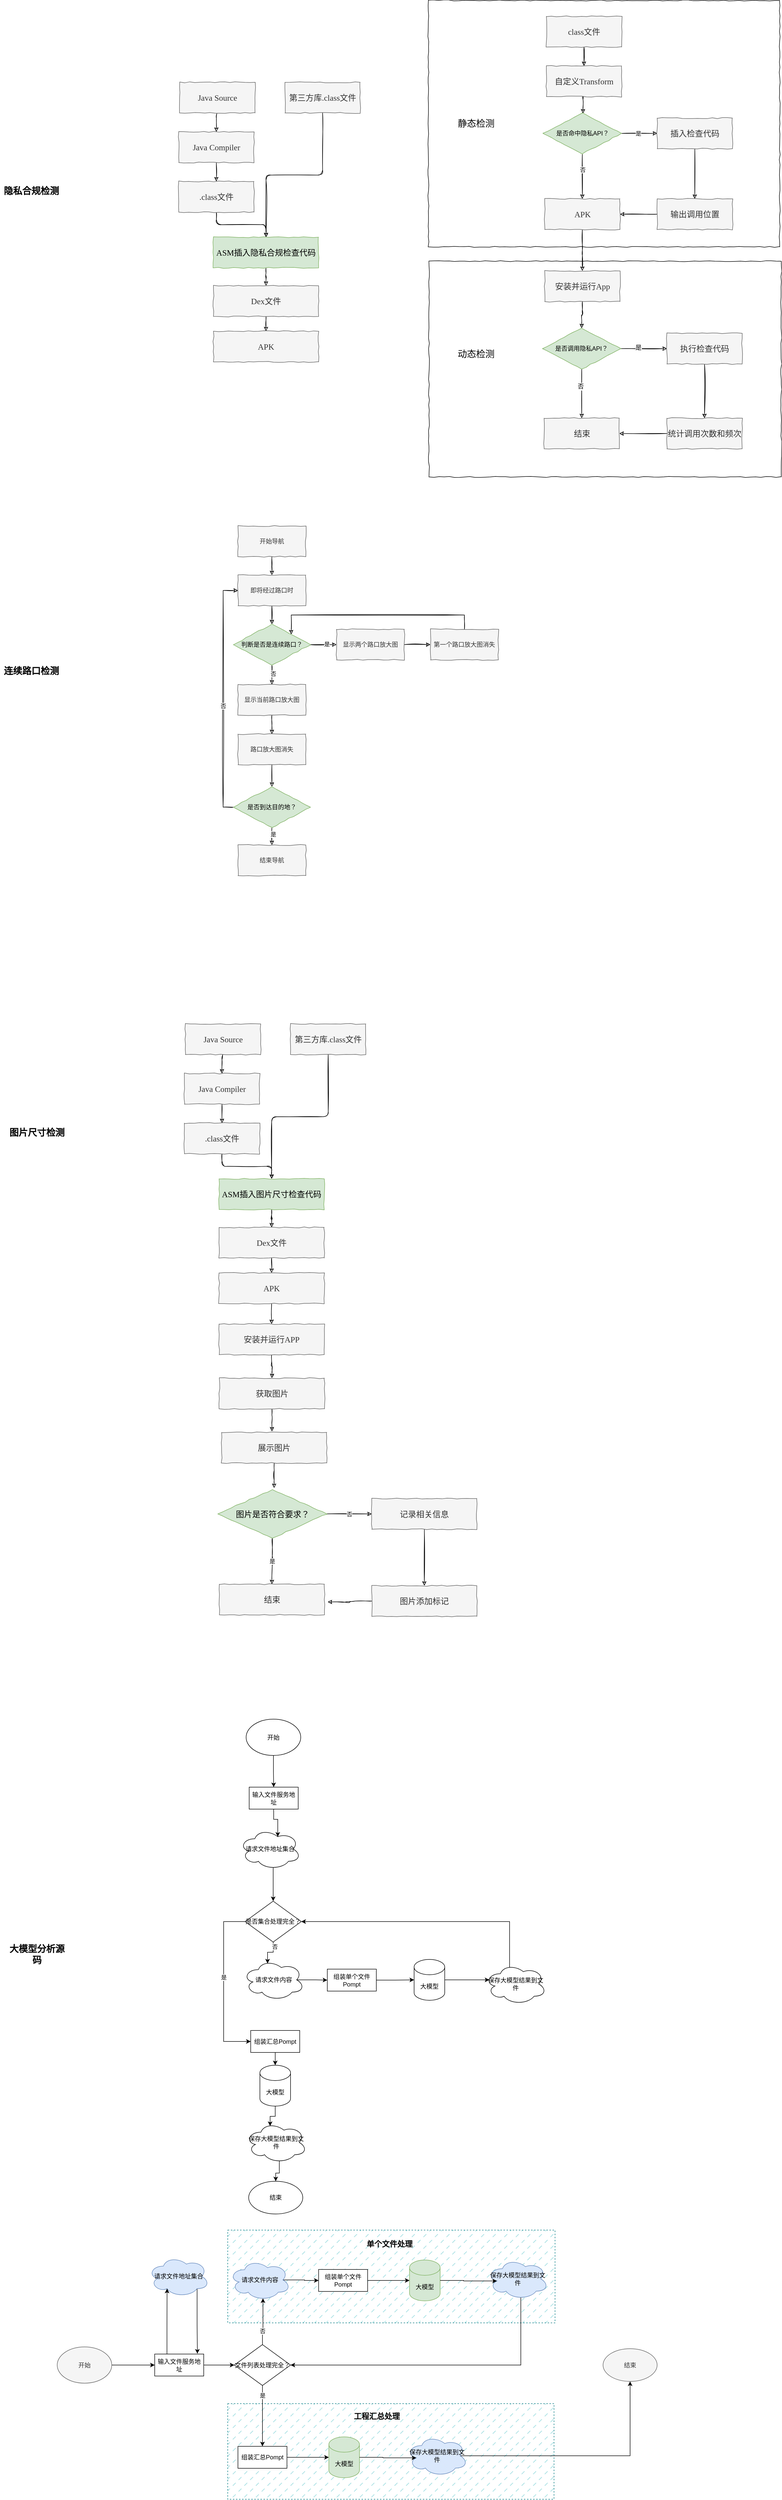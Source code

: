 <mxfile version="24.8.3">
  <diagram name="第 1 页" id="IoGiurvMWcIkmov-1H_H">
    <mxGraphModel dx="1635" dy="1536" grid="0" gridSize="10" guides="1" tooltips="1" connect="1" arrows="1" fold="1" page="0" pageScale="1" pageWidth="827" pageHeight="1169" math="0" shadow="0">
      <root>
        <mxCell id="0" />
        <mxCell id="1" parent="0" />
        <mxCell id="Dv4H5l0o-GmDzY6lEwkn-51" value="" style="rounded=0;whiteSpace=wrap;html=1;fillColor=#b0e3e6;strokeColor=#0e8088;fillStyle=dashed;dashed=1;" vertex="1" parent="1">
          <mxGeometry x="162" y="4170" width="639" height="187" as="geometry" />
        </mxCell>
        <mxCell id="Dv4H5l0o-GmDzY6lEwkn-49" value="" style="rounded=0;whiteSpace=wrap;html=1;fillColor=#b0e3e6;strokeColor=#0e8088;fillStyle=dashed;dashed=1;" vertex="1" parent="1">
          <mxGeometry x="162" y="3830.5" width="641" height="181.5" as="geometry" />
        </mxCell>
        <mxCell id="LkXOXqRkBJe0Y0HoXaXn-1" value="" style="rounded=0;whiteSpace=wrap;html=1;shadow=0;glass=0;comic=1;sketch=0;" parent="1" vertex="1">
          <mxGeometry x="556" y="-21" width="690" height="422" as="geometry" />
        </mxCell>
        <mxCell id="LkXOXqRkBJe0Y0HoXaXn-2" value="" style="rounded=0;whiteSpace=wrap;html=1;shadow=0;glass=0;comic=1;sketch=0;" parent="1" vertex="1">
          <mxGeometry x="555" y="-531" width="688" height="482" as="geometry" />
        </mxCell>
        <mxCell id="LkXOXqRkBJe0Y0HoXaXn-3" style="edgeStyle=orthogonalEdgeStyle;orthogonalLoop=1;jettySize=auto;html=1;exitX=0.5;exitY=1;exitDx=0;exitDy=0;entryX=0.5;entryY=0;entryDx=0;entryDy=0;sketch=1;rounded=1;" parent="1" source="LkXOXqRkBJe0Y0HoXaXn-4" target="LkXOXqRkBJe0Y0HoXaXn-8" edge="1">
          <mxGeometry relative="1" as="geometry" />
        </mxCell>
        <mxCell id="LkXOXqRkBJe0Y0HoXaXn-4" value="Java Source" style="rounded=0;whiteSpace=wrap;html=1;comic=1;fontSize=16;fontFamily=Comic Sans MS;fillColor=#f5f5f5;strokeColor=#666666;glass=0;sketch=0;shadow=0;fontColor=#333333;" parent="1" vertex="1">
          <mxGeometry x="68" y="-371" width="147.5" height="60" as="geometry" />
        </mxCell>
        <mxCell id="LkXOXqRkBJe0Y0HoXaXn-5" style="edgeStyle=orthogonalEdgeStyle;rounded=1;sketch=1;orthogonalLoop=1;jettySize=auto;html=1;exitX=0.5;exitY=1;exitDx=0;exitDy=0;" parent="1" source="LkXOXqRkBJe0Y0HoXaXn-6" target="LkXOXqRkBJe0Y0HoXaXn-12" edge="1">
          <mxGeometry relative="1" as="geometry" />
        </mxCell>
        <mxCell id="LkXOXqRkBJe0Y0HoXaXn-6" value="第三方库.class文件" style="rounded=0;whiteSpace=wrap;html=1;comic=1;fontSize=16;fontFamily=Comic Sans MS;fillColor=#f5f5f5;strokeColor=#666666;glass=0;sketch=0;shadow=0;fontColor=#333333;" parent="1" vertex="1">
          <mxGeometry x="274" y="-371" width="147.5" height="60" as="geometry" />
        </mxCell>
        <mxCell id="LkXOXqRkBJe0Y0HoXaXn-7" style="edgeStyle=orthogonalEdgeStyle;rounded=1;sketch=1;orthogonalLoop=1;jettySize=auto;html=1;exitX=0.5;exitY=1;exitDx=0;exitDy=0;entryX=0.5;entryY=0;entryDx=0;entryDy=0;" parent="1" source="LkXOXqRkBJe0Y0HoXaXn-8" target="LkXOXqRkBJe0Y0HoXaXn-10" edge="1">
          <mxGeometry relative="1" as="geometry" />
        </mxCell>
        <mxCell id="LkXOXqRkBJe0Y0HoXaXn-8" value="Java Compiler" style="rounded=0;whiteSpace=wrap;html=1;comic=1;fontSize=16;fontFamily=Comic Sans MS;fillColor=#f5f5f5;strokeColor=#666666;glass=0;sketch=0;shadow=0;fontColor=#333333;" parent="1" vertex="1">
          <mxGeometry x="66" y="-274" width="147.5" height="60" as="geometry" />
        </mxCell>
        <mxCell id="LkXOXqRkBJe0Y0HoXaXn-9" style="edgeStyle=orthogonalEdgeStyle;rounded=1;sketch=1;orthogonalLoop=1;jettySize=auto;html=1;exitX=0.5;exitY=1;exitDx=0;exitDy=0;entryX=0.5;entryY=0;entryDx=0;entryDy=0;" parent="1" source="LkXOXqRkBJe0Y0HoXaXn-10" target="LkXOXqRkBJe0Y0HoXaXn-12" edge="1">
          <mxGeometry relative="1" as="geometry" />
        </mxCell>
        <mxCell id="LkXOXqRkBJe0Y0HoXaXn-10" value=".class文件" style="rounded=0;whiteSpace=wrap;html=1;comic=1;fontSize=16;fontFamily=Comic Sans MS;fillColor=#f5f5f5;strokeColor=#666666;glass=0;sketch=0;shadow=0;fontColor=#333333;" parent="1" vertex="1">
          <mxGeometry x="66" y="-177" width="147.5" height="60" as="geometry" />
        </mxCell>
        <mxCell id="LkXOXqRkBJe0Y0HoXaXn-11" style="edgeStyle=orthogonalEdgeStyle;rounded=1;sketch=1;orthogonalLoop=1;jettySize=auto;html=1;exitX=0.5;exitY=1;exitDx=0;exitDy=0;" parent="1" source="LkXOXqRkBJe0Y0HoXaXn-12" target="LkXOXqRkBJe0Y0HoXaXn-14" edge="1">
          <mxGeometry relative="1" as="geometry" />
        </mxCell>
        <mxCell id="LkXOXqRkBJe0Y0HoXaXn-12" value="ASM插入隐私合规检查代码" style="rounded=0;whiteSpace=wrap;html=1;comic=1;fontSize=16;fontFamily=Comic Sans MS;fillColor=#d5e8d4;strokeColor=#82b366;glass=0;sketch=0;shadow=0;" parent="1" vertex="1">
          <mxGeometry x="134" y="-68" width="206" height="60" as="geometry" />
        </mxCell>
        <mxCell id="LkXOXqRkBJe0Y0HoXaXn-13" style="edgeStyle=orthogonalEdgeStyle;rounded=1;sketch=1;orthogonalLoop=1;jettySize=auto;html=1;exitX=0.5;exitY=1;exitDx=0;exitDy=0;entryX=0.5;entryY=0;entryDx=0;entryDy=0;" parent="1" source="LkXOXqRkBJe0Y0HoXaXn-14" target="LkXOXqRkBJe0Y0HoXaXn-15" edge="1">
          <mxGeometry relative="1" as="geometry" />
        </mxCell>
        <mxCell id="LkXOXqRkBJe0Y0HoXaXn-14" value="Dex文件" style="rounded=0;whiteSpace=wrap;html=1;comic=1;fontSize=16;fontFamily=Comic Sans MS;fillColor=#f5f5f5;strokeColor=#666666;glass=0;sketch=0;shadow=0;fontColor=#333333;" parent="1" vertex="1">
          <mxGeometry x="134" y="27" width="206" height="60" as="geometry" />
        </mxCell>
        <mxCell id="LkXOXqRkBJe0Y0HoXaXn-15" value="APK" style="rounded=0;whiteSpace=wrap;html=1;comic=1;fontSize=16;fontFamily=Comic Sans MS;fillColor=#f5f5f5;strokeColor=#666666;glass=0;sketch=0;shadow=0;fontColor=#333333;" parent="1" vertex="1">
          <mxGeometry x="134" y="116" width="206" height="60" as="geometry" />
        </mxCell>
        <mxCell id="LkXOXqRkBJe0Y0HoXaXn-16" style="edgeStyle=orthogonalEdgeStyle;orthogonalLoop=1;jettySize=auto;html=1;exitX=0.5;exitY=1;exitDx=0;exitDy=0;entryX=0.5;entryY=0;entryDx=0;entryDy=0;sketch=1;rounded=1;" parent="1" edge="1">
          <mxGeometry relative="1" as="geometry">
            <mxPoint x="859.75" y="-347" as="sourcePoint" />
            <mxPoint x="857.75" y="-310" as="targetPoint" />
          </mxGeometry>
        </mxCell>
        <mxCell id="LkXOXqRkBJe0Y0HoXaXn-17" value="自定义Transform" style="rounded=0;whiteSpace=wrap;html=1;comic=1;fontSize=16;fontFamily=Comic Sans MS;fillColor=#f5f5f5;strokeColor=#666666;glass=0;sketch=0;shadow=0;fontColor=#333333;" parent="1" vertex="1">
          <mxGeometry x="786" y="-403" width="147.5" height="60" as="geometry" />
        </mxCell>
        <mxCell id="LkXOXqRkBJe0Y0HoXaXn-18" style="edgeStyle=orthogonalEdgeStyle;rounded=1;sketch=1;orthogonalLoop=1;jettySize=auto;html=1;exitX=0.5;exitY=1;exitDx=0;exitDy=0;fontSize=18;" parent="1" source="LkXOXqRkBJe0Y0HoXaXn-19" target="LkXOXqRkBJe0Y0HoXaXn-30" edge="1">
          <mxGeometry relative="1" as="geometry" />
        </mxCell>
        <mxCell id="LkXOXqRkBJe0Y0HoXaXn-19" value="APK" style="rounded=0;whiteSpace=wrap;html=1;comic=1;fontSize=16;fontFamily=Comic Sans MS;fillColor=#f5f5f5;strokeColor=#666666;glass=0;sketch=0;shadow=0;fontColor=#333333;" parent="1" vertex="1">
          <mxGeometry x="782.75" y="-143" width="147.5" height="60" as="geometry" />
        </mxCell>
        <mxCell id="LkXOXqRkBJe0Y0HoXaXn-20" style="edgeStyle=orthogonalEdgeStyle;rounded=1;sketch=1;orthogonalLoop=1;jettySize=auto;html=1;exitX=0.5;exitY=1;exitDx=0;exitDy=0;entryX=0.5;entryY=0;entryDx=0;entryDy=0;" parent="1" source="LkXOXqRkBJe0Y0HoXaXn-21" target="LkXOXqRkBJe0Y0HoXaXn-17" edge="1">
          <mxGeometry relative="1" as="geometry" />
        </mxCell>
        <mxCell id="LkXOXqRkBJe0Y0HoXaXn-21" value="class文件" style="rounded=0;whiteSpace=wrap;html=1;comic=1;fontSize=16;fontFamily=Comic Sans MS;fillColor=#f5f5f5;strokeColor=#666666;glass=0;sketch=0;shadow=0;fontColor=#333333;" parent="1" vertex="1">
          <mxGeometry x="786" y="-500" width="147.5" height="60" as="geometry" />
        </mxCell>
        <mxCell id="LkXOXqRkBJe0Y0HoXaXn-22" style="edgeStyle=orthogonalEdgeStyle;rounded=1;sketch=1;orthogonalLoop=1;jettySize=auto;html=1;exitX=0.5;exitY=1;exitDx=0;exitDy=0;entryX=0.5;entryY=0;entryDx=0;entryDy=0;" parent="1" source="LkXOXqRkBJe0Y0HoXaXn-26" target="LkXOXqRkBJe0Y0HoXaXn-19" edge="1">
          <mxGeometry relative="1" as="geometry" />
        </mxCell>
        <mxCell id="LkXOXqRkBJe0Y0HoXaXn-23" value="否" style="edgeLabel;html=1;align=center;verticalAlign=middle;resizable=0;points=[];" parent="LkXOXqRkBJe0Y0HoXaXn-22" vertex="1" connectable="0">
          <mxGeometry x="-0.307" relative="1" as="geometry">
            <mxPoint as="offset" />
          </mxGeometry>
        </mxCell>
        <mxCell id="LkXOXqRkBJe0Y0HoXaXn-24" style="edgeStyle=orthogonalEdgeStyle;rounded=1;sketch=1;orthogonalLoop=1;jettySize=auto;html=1;exitX=1;exitY=0.5;exitDx=0;exitDy=0;entryX=0;entryY=0.5;entryDx=0;entryDy=0;" parent="1" source="LkXOXqRkBJe0Y0HoXaXn-26" target="LkXOXqRkBJe0Y0HoXaXn-28" edge="1">
          <mxGeometry relative="1" as="geometry" />
        </mxCell>
        <mxCell id="LkXOXqRkBJe0Y0HoXaXn-25" value="是" style="edgeLabel;html=1;align=center;verticalAlign=middle;resizable=0;points=[];" parent="LkXOXqRkBJe0Y0HoXaXn-24" vertex="1" connectable="0">
          <mxGeometry x="-0.079" y="1" relative="1" as="geometry">
            <mxPoint y="1" as="offset" />
          </mxGeometry>
        </mxCell>
        <mxCell id="LkXOXqRkBJe0Y0HoXaXn-26" value="是否命中隐私API？" style="rhombus;whiteSpace=wrap;html=1;rounded=0;shadow=0;glass=0;sketch=0;treeMoving=0;comic=1;fillColor=#d5e8d4;strokeColor=#82b366;" parent="1" vertex="1">
          <mxGeometry x="779.5" y="-311" width="154" height="80" as="geometry" />
        </mxCell>
        <mxCell id="LkXOXqRkBJe0Y0HoXaXn-27" style="edgeStyle=orthogonalEdgeStyle;rounded=1;sketch=1;orthogonalLoop=1;jettySize=auto;html=1;exitX=0.5;exitY=1;exitDx=0;exitDy=0;entryX=0.5;entryY=0;entryDx=0;entryDy=0;fontSize=18;" parent="1" source="LkXOXqRkBJe0Y0HoXaXn-28" target="LkXOXqRkBJe0Y0HoXaXn-42" edge="1">
          <mxGeometry relative="1" as="geometry" />
        </mxCell>
        <mxCell id="LkXOXqRkBJe0Y0HoXaXn-28" value="插入检查代码" style="rounded=0;whiteSpace=wrap;html=1;comic=1;fontSize=16;fontFamily=Comic Sans MS;fillColor=#f5f5f5;strokeColor=#666666;glass=0;sketch=0;shadow=0;fontColor=#333333;" parent="1" vertex="1">
          <mxGeometry x="1003" y="-301" width="147.5" height="60" as="geometry" />
        </mxCell>
        <mxCell id="LkXOXqRkBJe0Y0HoXaXn-29" style="edgeStyle=orthogonalEdgeStyle;rounded=1;sketch=1;orthogonalLoop=1;jettySize=auto;html=1;exitX=0.5;exitY=1;exitDx=0;exitDy=0;entryX=0.5;entryY=0;entryDx=0;entryDy=0;fontSize=18;" parent="1" source="LkXOXqRkBJe0Y0HoXaXn-30" target="LkXOXqRkBJe0Y0HoXaXn-36" edge="1">
          <mxGeometry relative="1" as="geometry" />
        </mxCell>
        <mxCell id="LkXOXqRkBJe0Y0HoXaXn-30" value="安装并运行App" style="rounded=0;whiteSpace=wrap;html=1;comic=1;fontSize=16;fontFamily=Comic Sans MS;fillColor=#f5f5f5;strokeColor=#666666;glass=0;sketch=0;shadow=0;fontColor=#333333;" parent="1" vertex="1">
          <mxGeometry x="782.75" y="-2" width="147.5" height="60" as="geometry" />
        </mxCell>
        <mxCell id="LkXOXqRkBJe0Y0HoXaXn-31" value="结束" style="rounded=0;whiteSpace=wrap;html=1;comic=1;fontSize=16;fontFamily=Comic Sans MS;fillColor=#f5f5f5;strokeColor=#666666;glass=0;sketch=0;shadow=0;fontColor=#333333;" parent="1" vertex="1">
          <mxGeometry x="781.5" y="286" width="147.5" height="60" as="geometry" />
        </mxCell>
        <mxCell id="LkXOXqRkBJe0Y0HoXaXn-32" style="edgeStyle=orthogonalEdgeStyle;rounded=1;sketch=1;orthogonalLoop=1;jettySize=auto;html=1;exitX=0.5;exitY=1;exitDx=0;exitDy=0;entryX=0.5;entryY=0;entryDx=0;entryDy=0;fontSize=18;" parent="1" source="LkXOXqRkBJe0Y0HoXaXn-36" target="LkXOXqRkBJe0Y0HoXaXn-31" edge="1">
          <mxGeometry relative="1" as="geometry" />
        </mxCell>
        <mxCell id="LkXOXqRkBJe0Y0HoXaXn-33" value="否" style="edgeLabel;html=1;align=center;verticalAlign=middle;resizable=0;points=[];fontSize=12;" parent="LkXOXqRkBJe0Y0HoXaXn-32" vertex="1" connectable="0">
          <mxGeometry x="-0.29" y="-3" relative="1" as="geometry">
            <mxPoint as="offset" />
          </mxGeometry>
        </mxCell>
        <mxCell id="LkXOXqRkBJe0Y0HoXaXn-34" style="edgeStyle=orthogonalEdgeStyle;rounded=1;sketch=1;orthogonalLoop=1;jettySize=auto;html=1;exitX=1;exitY=0.5;exitDx=0;exitDy=0;entryX=0;entryY=0.5;entryDx=0;entryDy=0;fontSize=18;" parent="1" source="LkXOXqRkBJe0Y0HoXaXn-36" target="LkXOXqRkBJe0Y0HoXaXn-38" edge="1">
          <mxGeometry relative="1" as="geometry" />
        </mxCell>
        <mxCell id="LkXOXqRkBJe0Y0HoXaXn-35" value="是" style="edgeLabel;html=1;align=center;verticalAlign=middle;resizable=0;points=[];fontSize=12;" parent="LkXOXqRkBJe0Y0HoXaXn-34" vertex="1" connectable="0">
          <mxGeometry x="-0.258" y="2" relative="1" as="geometry">
            <mxPoint as="offset" />
          </mxGeometry>
        </mxCell>
        <mxCell id="LkXOXqRkBJe0Y0HoXaXn-36" value="是否调用隐私API？" style="rhombus;whiteSpace=wrap;html=1;rounded=0;shadow=0;glass=0;sketch=0;treeMoving=0;comic=1;fillColor=#d5e8d4;strokeColor=#82b366;" parent="1" vertex="1">
          <mxGeometry x="778.25" y="110" width="154" height="80" as="geometry" />
        </mxCell>
        <mxCell id="LkXOXqRkBJe0Y0HoXaXn-37" style="edgeStyle=orthogonalEdgeStyle;rounded=1;sketch=1;orthogonalLoop=1;jettySize=auto;html=1;exitX=0.5;exitY=1;exitDx=0;exitDy=0;entryX=0.5;entryY=0;entryDx=0;entryDy=0;fontSize=12;" parent="1" source="LkXOXqRkBJe0Y0HoXaXn-38" target="LkXOXqRkBJe0Y0HoXaXn-44" edge="1">
          <mxGeometry relative="1" as="geometry" />
        </mxCell>
        <mxCell id="LkXOXqRkBJe0Y0HoXaXn-38" value="执行检查代码" style="rounded=0;whiteSpace=wrap;html=1;comic=1;fontSize=16;fontFamily=Comic Sans MS;fillColor=#f5f5f5;strokeColor=#666666;glass=0;sketch=0;shadow=0;fontColor=#333333;" parent="1" vertex="1">
          <mxGeometry x="1022" y="120" width="147.5" height="60" as="geometry" />
        </mxCell>
        <mxCell id="LkXOXqRkBJe0Y0HoXaXn-39" value="&lt;font style=&quot;font-size: 18px;&quot;&gt;静态检测&lt;/font&gt;" style="text;html=1;strokeColor=none;fillColor=none;align=center;verticalAlign=middle;whiteSpace=wrap;rounded=0;shadow=0;glass=0;comic=1;sketch=0;" parent="1" vertex="1">
          <mxGeometry x="578" y="-305" width="141" height="30" as="geometry" />
        </mxCell>
        <mxCell id="LkXOXqRkBJe0Y0HoXaXn-40" value="&lt;font style=&quot;font-size: 18px;&quot;&gt;动态检测&lt;/font&gt;" style="text;html=1;strokeColor=none;fillColor=none;align=center;verticalAlign=middle;whiteSpace=wrap;rounded=0;shadow=0;glass=0;comic=1;sketch=0;" parent="1" vertex="1">
          <mxGeometry x="578" y="146" width="141" height="30" as="geometry" />
        </mxCell>
        <mxCell id="LkXOXqRkBJe0Y0HoXaXn-41" style="edgeStyle=orthogonalEdgeStyle;rounded=1;sketch=1;orthogonalLoop=1;jettySize=auto;html=1;exitX=0;exitY=0.5;exitDx=0;exitDy=0;entryX=1;entryY=0.5;entryDx=0;entryDy=0;fontSize=18;" parent="1" source="LkXOXqRkBJe0Y0HoXaXn-42" target="LkXOXqRkBJe0Y0HoXaXn-19" edge="1">
          <mxGeometry relative="1" as="geometry" />
        </mxCell>
        <mxCell id="LkXOXqRkBJe0Y0HoXaXn-42" value="输出调用位置" style="rounded=0;whiteSpace=wrap;html=1;comic=1;fontSize=16;fontFamily=Comic Sans MS;fillColor=#f5f5f5;strokeColor=#666666;glass=0;sketch=0;shadow=0;fontColor=#333333;" parent="1" vertex="1">
          <mxGeometry x="1003" y="-143" width="147.5" height="60" as="geometry" />
        </mxCell>
        <mxCell id="LkXOXqRkBJe0Y0HoXaXn-43" style="edgeStyle=orthogonalEdgeStyle;rounded=1;sketch=1;orthogonalLoop=1;jettySize=auto;html=1;exitX=0;exitY=0.5;exitDx=0;exitDy=0;entryX=1;entryY=0.5;entryDx=0;entryDy=0;fontSize=12;" parent="1" source="LkXOXqRkBJe0Y0HoXaXn-44" target="LkXOXqRkBJe0Y0HoXaXn-31" edge="1">
          <mxGeometry relative="1" as="geometry" />
        </mxCell>
        <mxCell id="LkXOXqRkBJe0Y0HoXaXn-44" value="统计调用次数和频次" style="rounded=0;whiteSpace=wrap;html=1;comic=1;fontSize=16;fontFamily=Comic Sans MS;fillColor=#f5f5f5;strokeColor=#666666;glass=0;sketch=0;shadow=0;fontColor=#333333;" parent="1" vertex="1">
          <mxGeometry x="1022" y="286" width="147.5" height="60" as="geometry" />
        </mxCell>
        <mxCell id="LkXOXqRkBJe0Y0HoXaXn-45" style="edgeStyle=orthogonalEdgeStyle;rounded=0;orthogonalLoop=1;jettySize=auto;html=1;exitX=0.5;exitY=1;exitDx=0;exitDy=0;entryX=0.5;entryY=0;entryDx=0;entryDy=0;comic=1;sketch=1;" parent="1" source="LkXOXqRkBJe0Y0HoXaXn-46" target="LkXOXqRkBJe0Y0HoXaXn-53" edge="1">
          <mxGeometry relative="1" as="geometry" />
        </mxCell>
        <mxCell id="LkXOXqRkBJe0Y0HoXaXn-46" value="即将经过路口时" style="rounded=0;whiteSpace=wrap;html=1;sketch=0;comic=1;fillColor=#f5f5f5;fontColor=#333333;strokeColor=#666666;" parent="1" vertex="1">
          <mxGeometry x="182" y="593" width="133" height="60" as="geometry" />
        </mxCell>
        <mxCell id="LkXOXqRkBJe0Y0HoXaXn-47" style="edgeStyle=orthogonalEdgeStyle;rounded=0;comic=1;sketch=1;orthogonalLoop=1;jettySize=auto;html=1;exitX=0.5;exitY=1;exitDx=0;exitDy=0;" parent="1" source="LkXOXqRkBJe0Y0HoXaXn-48" target="LkXOXqRkBJe0Y0HoXaXn-57" edge="1">
          <mxGeometry relative="1" as="geometry" />
        </mxCell>
        <mxCell id="LkXOXqRkBJe0Y0HoXaXn-48" value="显示当前路口放大图" style="rounded=0;whiteSpace=wrap;html=1;sketch=0;comic=1;fillColor=#f5f5f5;fontColor=#333333;strokeColor=#666666;" parent="1" vertex="1">
          <mxGeometry x="182" y="807" width="133" height="60" as="geometry" />
        </mxCell>
        <mxCell id="LkXOXqRkBJe0Y0HoXaXn-49" style="edgeStyle=orthogonalEdgeStyle;rounded=0;comic=1;sketch=1;orthogonalLoop=1;jettySize=auto;html=1;exitX=1;exitY=0.5;exitDx=0;exitDy=0;" parent="1" source="LkXOXqRkBJe0Y0HoXaXn-53" target="LkXOXqRkBJe0Y0HoXaXn-55" edge="1">
          <mxGeometry relative="1" as="geometry" />
        </mxCell>
        <mxCell id="LkXOXqRkBJe0Y0HoXaXn-50" value="是" style="edgeLabel;html=1;align=center;verticalAlign=middle;resizable=0;points=[];" parent="LkXOXqRkBJe0Y0HoXaXn-49" vertex="1" connectable="0">
          <mxGeometry x="0.263" y="2" relative="1" as="geometry">
            <mxPoint y="1" as="offset" />
          </mxGeometry>
        </mxCell>
        <mxCell id="LkXOXqRkBJe0Y0HoXaXn-51" style="edgeStyle=orthogonalEdgeStyle;rounded=0;comic=1;sketch=1;orthogonalLoop=1;jettySize=auto;html=1;exitX=0.5;exitY=1;exitDx=0;exitDy=0;" parent="1" source="LkXOXqRkBJe0Y0HoXaXn-53" target="LkXOXqRkBJe0Y0HoXaXn-48" edge="1">
          <mxGeometry relative="1" as="geometry" />
        </mxCell>
        <mxCell id="LkXOXqRkBJe0Y0HoXaXn-52" value="否" style="edgeLabel;html=1;align=center;verticalAlign=middle;resizable=0;points=[];" parent="LkXOXqRkBJe0Y0HoXaXn-51" vertex="1" connectable="0">
          <mxGeometry x="-0.191" y="2" relative="1" as="geometry">
            <mxPoint as="offset" />
          </mxGeometry>
        </mxCell>
        <mxCell id="LkXOXqRkBJe0Y0HoXaXn-53" value="判断是否是连续路口？" style="rhombus;whiteSpace=wrap;html=1;comic=1;sketch=0;fillColor=#d5e8d4;strokeColor=#82b366;" parent="1" vertex="1">
          <mxGeometry x="173" y="689" width="151" height="80" as="geometry" />
        </mxCell>
        <mxCell id="LkXOXqRkBJe0Y0HoXaXn-54" style="edgeStyle=orthogonalEdgeStyle;rounded=0;comic=1;sketch=1;orthogonalLoop=1;jettySize=auto;html=1;exitX=1;exitY=0.5;exitDx=0;exitDy=0;entryX=0;entryY=0.5;entryDx=0;entryDy=0;" parent="1" source="LkXOXqRkBJe0Y0HoXaXn-55" target="LkXOXqRkBJe0Y0HoXaXn-59" edge="1">
          <mxGeometry relative="1" as="geometry" />
        </mxCell>
        <mxCell id="LkXOXqRkBJe0Y0HoXaXn-55" value="显示两个路口放大图" style="rounded=0;whiteSpace=wrap;html=1;sketch=0;comic=1;fillColor=#f5f5f5;fontColor=#333333;strokeColor=#666666;" parent="1" vertex="1">
          <mxGeometry x="375" y="699" width="133" height="60" as="geometry" />
        </mxCell>
        <mxCell id="LkXOXqRkBJe0Y0HoXaXn-56" style="edgeStyle=orthogonalEdgeStyle;rounded=0;comic=1;sketch=1;orthogonalLoop=1;jettySize=auto;html=1;exitX=0.5;exitY=1;exitDx=0;exitDy=0;entryX=0.5;entryY=0;entryDx=0;entryDy=0;" parent="1" source="LkXOXqRkBJe0Y0HoXaXn-57" target="LkXOXqRkBJe0Y0HoXaXn-67" edge="1">
          <mxGeometry relative="1" as="geometry" />
        </mxCell>
        <mxCell id="LkXOXqRkBJe0Y0HoXaXn-57" value="路口放大图消失" style="rounded=0;whiteSpace=wrap;html=1;sketch=0;comic=1;fillColor=#f5f5f5;fontColor=#333333;strokeColor=#666666;" parent="1" vertex="1">
          <mxGeometry x="182" y="904" width="133" height="60" as="geometry" />
        </mxCell>
        <mxCell id="LkXOXqRkBJe0Y0HoXaXn-58" style="edgeStyle=orthogonalEdgeStyle;rounded=0;comic=1;sketch=1;orthogonalLoop=1;jettySize=auto;html=1;exitX=0.5;exitY=0;exitDx=0;exitDy=0;entryX=1;entryY=0;entryDx=0;entryDy=0;" parent="1" source="LkXOXqRkBJe0Y0HoXaXn-59" target="LkXOXqRkBJe0Y0HoXaXn-53" edge="1">
          <mxGeometry relative="1" as="geometry">
            <Array as="points">
              <mxPoint x="626" y="671" />
              <mxPoint x="286" y="671" />
            </Array>
          </mxGeometry>
        </mxCell>
        <mxCell id="LkXOXqRkBJe0Y0HoXaXn-59" value="第一个路口放大图消失" style="rounded=0;whiteSpace=wrap;html=1;sketch=0;comic=1;fillColor=#f5f5f5;fontColor=#333333;strokeColor=#666666;" parent="1" vertex="1">
          <mxGeometry x="559" y="699" width="133" height="60" as="geometry" />
        </mxCell>
        <mxCell id="LkXOXqRkBJe0Y0HoXaXn-60" style="edgeStyle=orthogonalEdgeStyle;rounded=0;comic=1;sketch=1;orthogonalLoop=1;jettySize=auto;html=1;exitX=0.5;exitY=1;exitDx=0;exitDy=0;" parent="1" source="LkXOXqRkBJe0Y0HoXaXn-61" target="LkXOXqRkBJe0Y0HoXaXn-46" edge="1">
          <mxGeometry relative="1" as="geometry" />
        </mxCell>
        <mxCell id="LkXOXqRkBJe0Y0HoXaXn-61" value="开始导航" style="rounded=0;whiteSpace=wrap;html=1;sketch=0;comic=1;fillColor=#f5f5f5;fontColor=#333333;strokeColor=#666666;" parent="1" vertex="1">
          <mxGeometry x="182" y="497" width="133" height="60" as="geometry" />
        </mxCell>
        <mxCell id="LkXOXqRkBJe0Y0HoXaXn-62" value="结束导航" style="rounded=0;whiteSpace=wrap;html=1;sketch=0;comic=1;fillColor=#f5f5f5;fontColor=#333333;strokeColor=#666666;" parent="1" vertex="1">
          <mxGeometry x="182" y="1121" width="133" height="60" as="geometry" />
        </mxCell>
        <mxCell id="LkXOXqRkBJe0Y0HoXaXn-63" style="edgeStyle=orthogonalEdgeStyle;rounded=0;comic=1;sketch=1;orthogonalLoop=1;jettySize=auto;html=1;exitX=0.5;exitY=1;exitDx=0;exitDy=0;entryX=0.5;entryY=0;entryDx=0;entryDy=0;" parent="1" source="LkXOXqRkBJe0Y0HoXaXn-67" target="LkXOXqRkBJe0Y0HoXaXn-62" edge="1">
          <mxGeometry relative="1" as="geometry" />
        </mxCell>
        <mxCell id="LkXOXqRkBJe0Y0HoXaXn-64" value="是" style="edgeLabel;html=1;align=center;verticalAlign=middle;resizable=0;points=[];" parent="LkXOXqRkBJe0Y0HoXaXn-63" vertex="1" connectable="0">
          <mxGeometry x="-0.235" y="2" relative="1" as="geometry">
            <mxPoint as="offset" />
          </mxGeometry>
        </mxCell>
        <mxCell id="LkXOXqRkBJe0Y0HoXaXn-65" style="edgeStyle=orthogonalEdgeStyle;rounded=0;comic=1;sketch=1;orthogonalLoop=1;jettySize=auto;html=1;exitX=0;exitY=0.5;exitDx=0;exitDy=0;entryX=0;entryY=0.5;entryDx=0;entryDy=0;" parent="1" source="LkXOXqRkBJe0Y0HoXaXn-67" target="LkXOXqRkBJe0Y0HoXaXn-46" edge="1">
          <mxGeometry relative="1" as="geometry" />
        </mxCell>
        <mxCell id="LkXOXqRkBJe0Y0HoXaXn-66" value="否" style="edgeLabel;html=1;align=center;verticalAlign=middle;resizable=0;points=[];" parent="LkXOXqRkBJe0Y0HoXaXn-65" vertex="1" connectable="0">
          <mxGeometry x="-0.078" relative="1" as="geometry">
            <mxPoint as="offset" />
          </mxGeometry>
        </mxCell>
        <mxCell id="LkXOXqRkBJe0Y0HoXaXn-67" value="是否到达目的地？" style="rhombus;whiteSpace=wrap;html=1;comic=1;sketch=0;fillColor=#d5e8d4;strokeColor=#82b366;" parent="1" vertex="1">
          <mxGeometry x="173" y="1007" width="151" height="80" as="geometry" />
        </mxCell>
        <mxCell id="LkXOXqRkBJe0Y0HoXaXn-68" value="&lt;font face=&quot;Comic Sans MS&quot; style=&quot;font-size: 18px;&quot;&gt;隐私合规检测&lt;/font&gt;" style="text;html=1;align=center;verticalAlign=middle;whiteSpace=wrap;rounded=0;fontSize=18;fontStyle=1" parent="1" vertex="1">
          <mxGeometry x="-284" y="-173" width="123" height="30" as="geometry" />
        </mxCell>
        <mxCell id="LkXOXqRkBJe0Y0HoXaXn-69" value="&lt;font face=&quot;Comic Sans MS&quot; style=&quot;font-size: 18px;&quot;&gt;连续路口检测&lt;/font&gt;" style="text;html=1;align=center;verticalAlign=middle;whiteSpace=wrap;rounded=0;fontSize=18;fontStyle=1" parent="1" vertex="1">
          <mxGeometry x="-284" y="766" width="123" height="30" as="geometry" />
        </mxCell>
        <mxCell id="LkXOXqRkBJe0Y0HoXaXn-72" style="edgeStyle=orthogonalEdgeStyle;orthogonalLoop=1;jettySize=auto;html=1;exitX=0.5;exitY=1;exitDx=0;exitDy=0;entryX=0.5;entryY=0;entryDx=0;entryDy=0;sketch=1;rounded=1;" parent="1" source="LkXOXqRkBJe0Y0HoXaXn-73" target="LkXOXqRkBJe0Y0HoXaXn-77" edge="1">
          <mxGeometry relative="1" as="geometry" />
        </mxCell>
        <mxCell id="LkXOXqRkBJe0Y0HoXaXn-73" value="Java Source" style="rounded=0;whiteSpace=wrap;html=1;comic=1;fontSize=16;fontFamily=Comic Sans MS;fillColor=#f5f5f5;strokeColor=#666666;glass=0;sketch=0;shadow=0;fontColor=#333333;" parent="1" vertex="1">
          <mxGeometry x="79" y="1471" width="147.5" height="60" as="geometry" />
        </mxCell>
        <mxCell id="LkXOXqRkBJe0Y0HoXaXn-74" style="edgeStyle=orthogonalEdgeStyle;rounded=1;sketch=1;orthogonalLoop=1;jettySize=auto;html=1;exitX=0.5;exitY=1;exitDx=0;exitDy=0;" parent="1" source="LkXOXqRkBJe0Y0HoXaXn-75" target="LkXOXqRkBJe0Y0HoXaXn-81" edge="1">
          <mxGeometry relative="1" as="geometry" />
        </mxCell>
        <mxCell id="LkXOXqRkBJe0Y0HoXaXn-75" value="第三方库.class文件" style="rounded=0;whiteSpace=wrap;html=1;comic=1;fontSize=16;fontFamily=Comic Sans MS;fillColor=#f5f5f5;strokeColor=#666666;glass=0;sketch=0;shadow=0;fontColor=#333333;" parent="1" vertex="1">
          <mxGeometry x="285" y="1471" width="147.5" height="60" as="geometry" />
        </mxCell>
        <mxCell id="LkXOXqRkBJe0Y0HoXaXn-76" style="edgeStyle=orthogonalEdgeStyle;rounded=1;sketch=1;orthogonalLoop=1;jettySize=auto;html=1;exitX=0.5;exitY=1;exitDx=0;exitDy=0;entryX=0.5;entryY=0;entryDx=0;entryDy=0;" parent="1" source="LkXOXqRkBJe0Y0HoXaXn-77" target="LkXOXqRkBJe0Y0HoXaXn-79" edge="1">
          <mxGeometry relative="1" as="geometry" />
        </mxCell>
        <mxCell id="LkXOXqRkBJe0Y0HoXaXn-77" value="Java Compiler" style="rounded=0;whiteSpace=wrap;html=1;comic=1;fontSize=16;fontFamily=Comic Sans MS;fillColor=#f5f5f5;strokeColor=#666666;glass=0;sketch=0;shadow=0;fontColor=#333333;" parent="1" vertex="1">
          <mxGeometry x="77" y="1568" width="147.5" height="60" as="geometry" />
        </mxCell>
        <mxCell id="LkXOXqRkBJe0Y0HoXaXn-78" style="edgeStyle=orthogonalEdgeStyle;rounded=1;sketch=1;orthogonalLoop=1;jettySize=auto;html=1;exitX=0.5;exitY=1;exitDx=0;exitDy=0;entryX=0.5;entryY=0;entryDx=0;entryDy=0;" parent="1" source="LkXOXqRkBJe0Y0HoXaXn-79" target="LkXOXqRkBJe0Y0HoXaXn-81" edge="1">
          <mxGeometry relative="1" as="geometry" />
        </mxCell>
        <mxCell id="LkXOXqRkBJe0Y0HoXaXn-79" value=".class文件" style="rounded=0;whiteSpace=wrap;html=1;comic=1;fontSize=16;fontFamily=Comic Sans MS;fillColor=#f5f5f5;strokeColor=#666666;glass=0;sketch=0;shadow=0;fontColor=#333333;" parent="1" vertex="1">
          <mxGeometry x="77" y="1665" width="147.5" height="60" as="geometry" />
        </mxCell>
        <mxCell id="LkXOXqRkBJe0Y0HoXaXn-80" style="edgeStyle=orthogonalEdgeStyle;rounded=1;sketch=1;orthogonalLoop=1;jettySize=auto;html=1;exitX=0.5;exitY=1;exitDx=0;exitDy=0;" parent="1" source="LkXOXqRkBJe0Y0HoXaXn-81" target="LkXOXqRkBJe0Y0HoXaXn-83" edge="1">
          <mxGeometry relative="1" as="geometry" />
        </mxCell>
        <mxCell id="LkXOXqRkBJe0Y0HoXaXn-81" value="ASM插入图片尺寸检查代码" style="rounded=0;whiteSpace=wrap;html=1;comic=1;fontSize=16;fontFamily=Comic Sans MS;fillColor=#d5e8d4;strokeColor=#82b366;glass=0;sketch=0;shadow=0;" parent="1" vertex="1">
          <mxGeometry x="145" y="1774" width="206" height="60" as="geometry" />
        </mxCell>
        <mxCell id="LkXOXqRkBJe0Y0HoXaXn-82" style="edgeStyle=orthogonalEdgeStyle;rounded=1;sketch=1;orthogonalLoop=1;jettySize=auto;html=1;exitX=0.5;exitY=1;exitDx=0;exitDy=0;entryX=0.5;entryY=0;entryDx=0;entryDy=0;" parent="1" source="LkXOXqRkBJe0Y0HoXaXn-83" target="LkXOXqRkBJe0Y0HoXaXn-84" edge="1">
          <mxGeometry relative="1" as="geometry" />
        </mxCell>
        <mxCell id="LkXOXqRkBJe0Y0HoXaXn-83" value="Dex文件" style="rounded=0;whiteSpace=wrap;html=1;comic=1;fontSize=16;fontFamily=Comic Sans MS;fillColor=#f5f5f5;strokeColor=#666666;glass=0;sketch=0;shadow=0;fontColor=#333333;" parent="1" vertex="1">
          <mxGeometry x="145" y="1869" width="206" height="60" as="geometry" />
        </mxCell>
        <mxCell id="LkXOXqRkBJe0Y0HoXaXn-126" style="edgeStyle=orthogonalEdgeStyle;shape=connector;rounded=1;sketch=1;orthogonalLoop=1;jettySize=auto;html=1;exitX=0.5;exitY=1;exitDx=0;exitDy=0;entryX=0.5;entryY=0;entryDx=0;entryDy=0;strokeColor=default;align=center;verticalAlign=middle;fontFamily=Helvetica;fontSize=11;fontColor=default;labelBackgroundColor=default;endArrow=classic;" parent="1" source="LkXOXqRkBJe0Y0HoXaXn-84" target="LkXOXqRkBJe0Y0HoXaXn-116" edge="1">
          <mxGeometry relative="1" as="geometry" />
        </mxCell>
        <mxCell id="LkXOXqRkBJe0Y0HoXaXn-84" value="APK" style="rounded=0;whiteSpace=wrap;html=1;comic=1;fontSize=16;fontFamily=Comic Sans MS;fillColor=#f5f5f5;strokeColor=#666666;glass=0;sketch=0;shadow=0;fontColor=#333333;" parent="1" vertex="1">
          <mxGeometry x="145" y="1958" width="206" height="60" as="geometry" />
        </mxCell>
        <mxCell id="LkXOXqRkBJe0Y0HoXaXn-114" value="&lt;font face=&quot;Comic Sans MS&quot; style=&quot;font-size: 18px;&quot;&gt;图片尺寸检测&lt;/font&gt;" style="text;html=1;align=center;verticalAlign=middle;whiteSpace=wrap;rounded=0;fontSize=18;fontStyle=1" parent="1" vertex="1">
          <mxGeometry x="-273" y="1669" width="123" height="30" as="geometry" />
        </mxCell>
        <mxCell id="LkXOXqRkBJe0Y0HoXaXn-127" style="edgeStyle=orthogonalEdgeStyle;shape=connector;rounded=1;sketch=1;orthogonalLoop=1;jettySize=auto;html=1;exitX=0.5;exitY=1;exitDx=0;exitDy=0;strokeColor=default;align=center;verticalAlign=middle;fontFamily=Helvetica;fontSize=11;fontColor=default;labelBackgroundColor=default;endArrow=classic;" parent="1" source="LkXOXqRkBJe0Y0HoXaXn-116" edge="1">
          <mxGeometry relative="1" as="geometry">
            <mxPoint x="248.571" y="2163.857" as="targetPoint" />
          </mxGeometry>
        </mxCell>
        <mxCell id="LkXOXqRkBJe0Y0HoXaXn-116" value="安装并运行APP" style="rounded=0;whiteSpace=wrap;html=1;comic=1;fontSize=16;fontFamily=Comic Sans MS;fillColor=#f5f5f5;strokeColor=#666666;glass=0;sketch=0;shadow=0;fontColor=#333333;" parent="1" vertex="1">
          <mxGeometry x="145" y="2058" width="206" height="60" as="geometry" />
        </mxCell>
        <mxCell id="LkXOXqRkBJe0Y0HoXaXn-128" style="edgeStyle=orthogonalEdgeStyle;shape=connector;rounded=1;sketch=1;orthogonalLoop=1;jettySize=auto;html=1;exitX=0.5;exitY=1;exitDx=0;exitDy=0;strokeColor=default;align=center;verticalAlign=middle;fontFamily=Helvetica;fontSize=11;fontColor=default;labelBackgroundColor=default;endArrow=classic;" parent="1" source="LkXOXqRkBJe0Y0HoXaXn-117" edge="1">
          <mxGeometry relative="1" as="geometry">
            <mxPoint x="248.571" y="2268.143" as="targetPoint" />
          </mxGeometry>
        </mxCell>
        <mxCell id="LkXOXqRkBJe0Y0HoXaXn-117" value="获取图片" style="rounded=0;whiteSpace=wrap;html=1;comic=1;fontSize=16;fontFamily=Comic Sans MS;fillColor=#f5f5f5;strokeColor=#666666;glass=0;sketch=0;shadow=0;fontColor=#333333;" parent="1" vertex="1">
          <mxGeometry x="145.5" y="2164" width="206" height="60" as="geometry" />
        </mxCell>
        <mxCell id="LkXOXqRkBJe0Y0HoXaXn-129" style="edgeStyle=orthogonalEdgeStyle;shape=connector;rounded=1;sketch=1;orthogonalLoop=1;jettySize=auto;html=1;exitX=0.5;exitY=1;exitDx=0;exitDy=0;strokeColor=default;align=center;verticalAlign=middle;fontFamily=Helvetica;fontSize=11;fontColor=default;labelBackgroundColor=default;endArrow=classic;" parent="1" source="LkXOXqRkBJe0Y0HoXaXn-118" edge="1">
          <mxGeometry relative="1" as="geometry">
            <mxPoint x="252.857" y="2378.857" as="targetPoint" />
          </mxGeometry>
        </mxCell>
        <mxCell id="LkXOXqRkBJe0Y0HoXaXn-118" value="展示图片" style="rounded=0;whiteSpace=wrap;html=1;comic=1;fontSize=16;fontFamily=Comic Sans MS;fillColor=#f5f5f5;strokeColor=#666666;glass=0;sketch=0;shadow=0;fontColor=#333333;" parent="1" vertex="1">
          <mxGeometry x="150" y="2270" width="206" height="60" as="geometry" />
        </mxCell>
        <mxCell id="LkXOXqRkBJe0Y0HoXaXn-130" value="否" style="edgeStyle=orthogonalEdgeStyle;shape=connector;rounded=1;sketch=1;orthogonalLoop=1;jettySize=auto;html=1;exitX=1;exitY=0.5;exitDx=0;exitDy=0;entryX=0;entryY=0.5;entryDx=0;entryDy=0;strokeColor=default;align=center;verticalAlign=middle;fontFamily=Helvetica;fontSize=11;fontColor=default;labelBackgroundColor=default;endArrow=classic;" parent="1" source="LkXOXqRkBJe0Y0HoXaXn-121" target="LkXOXqRkBJe0Y0HoXaXn-124" edge="1">
          <mxGeometry relative="1" as="geometry" />
        </mxCell>
        <mxCell id="LkXOXqRkBJe0Y0HoXaXn-131" value="是" style="edgeStyle=orthogonalEdgeStyle;shape=connector;rounded=1;sketch=1;orthogonalLoop=1;jettySize=auto;html=1;exitX=0.5;exitY=1;exitDx=0;exitDy=0;strokeColor=default;align=center;verticalAlign=middle;fontFamily=Helvetica;fontSize=11;fontColor=default;labelBackgroundColor=default;endArrow=classic;" parent="1" source="LkXOXqRkBJe0Y0HoXaXn-121" target="LkXOXqRkBJe0Y0HoXaXn-123" edge="1">
          <mxGeometry relative="1" as="geometry" />
        </mxCell>
        <mxCell id="LkXOXqRkBJe0Y0HoXaXn-121" value="图片是否符合要求？" style="rhombus;whiteSpace=wrap;html=1;rounded=0;shadow=0;glass=0;comic=1;sketch=0;strokeColor=#82b366;align=center;verticalAlign=middle;fontFamily=Comic Sans MS;fontSize=16;fontColor=default;fillColor=#d5e8d4;" parent="1" vertex="1">
          <mxGeometry x="142.5" y="2382" width="213.5" height="95" as="geometry" />
        </mxCell>
        <mxCell id="LkXOXqRkBJe0Y0HoXaXn-123" value="结束" style="rounded=0;whiteSpace=wrap;html=1;comic=1;fontSize=16;fontFamily=Comic Sans MS;fillColor=#f5f5f5;strokeColor=#666666;glass=0;sketch=0;shadow=0;fontColor=#333333;" parent="1" vertex="1">
          <mxGeometry x="145.5" y="2567" width="206" height="60" as="geometry" />
        </mxCell>
        <mxCell id="LkXOXqRkBJe0Y0HoXaXn-132" style="edgeStyle=orthogonalEdgeStyle;shape=connector;rounded=1;sketch=1;orthogonalLoop=1;jettySize=auto;html=1;exitX=0.5;exitY=1;exitDx=0;exitDy=0;strokeColor=default;align=center;verticalAlign=middle;fontFamily=Helvetica;fontSize=11;fontColor=default;labelBackgroundColor=default;endArrow=classic;" parent="1" source="LkXOXqRkBJe0Y0HoXaXn-124" target="LkXOXqRkBJe0Y0HoXaXn-125" edge="1">
          <mxGeometry relative="1" as="geometry" />
        </mxCell>
        <mxCell id="LkXOXqRkBJe0Y0HoXaXn-124" value="记录相关信息" style="rounded=0;whiteSpace=wrap;html=1;comic=1;fontSize=16;fontFamily=Comic Sans MS;fillColor=#f5f5f5;strokeColor=#666666;glass=0;sketch=0;shadow=0;fontColor=#333333;" parent="1" vertex="1">
          <mxGeometry x="444" y="2399.5" width="206" height="60" as="geometry" />
        </mxCell>
        <mxCell id="LkXOXqRkBJe0Y0HoXaXn-133" style="edgeStyle=orthogonalEdgeStyle;shape=connector;rounded=1;sketch=1;orthogonalLoop=1;jettySize=auto;html=1;exitX=0;exitY=0.5;exitDx=0;exitDy=0;strokeColor=default;align=center;verticalAlign=middle;fontFamily=Helvetica;fontSize=11;fontColor=default;labelBackgroundColor=default;endArrow=classic;" parent="1" source="LkXOXqRkBJe0Y0HoXaXn-125" edge="1">
          <mxGeometry relative="1" as="geometry">
            <mxPoint x="357.857" y="2601.714" as="targetPoint" />
          </mxGeometry>
        </mxCell>
        <mxCell id="LkXOXqRkBJe0Y0HoXaXn-125" value="图片添加标记" style="rounded=0;whiteSpace=wrap;html=1;comic=1;fontSize=16;fontFamily=Comic Sans MS;fillColor=#f5f5f5;strokeColor=#666666;glass=0;sketch=0;shadow=0;fontColor=#333333;" parent="1" vertex="1">
          <mxGeometry x="444" y="2570" width="206" height="60" as="geometry" />
        </mxCell>
        <mxCell id="LkXOXqRkBJe0Y0HoXaXn-134" value="输入文件服务地址" style="rounded=0;whiteSpace=wrap;html=1;" parent="1" vertex="1">
          <mxGeometry x="204" y="2964" width="96" height="43" as="geometry" />
        </mxCell>
        <mxCell id="LkXOXqRkBJe0Y0HoXaXn-135" style="edgeStyle=orthogonalEdgeStyle;rounded=0;orthogonalLoop=1;jettySize=auto;html=1;exitX=0;exitY=0.5;exitDx=0;exitDy=0;entryX=0;entryY=0.5;entryDx=0;entryDy=0;" parent="1" source="LkXOXqRkBJe0Y0HoXaXn-137" target="LkXOXqRkBJe0Y0HoXaXn-149" edge="1">
          <mxGeometry relative="1" as="geometry">
            <Array as="points">
              <mxPoint x="154" y="3227" />
              <mxPoint x="154" y="3462" />
            </Array>
          </mxGeometry>
        </mxCell>
        <mxCell id="LkXOXqRkBJe0Y0HoXaXn-136" value="是" style="edgeLabel;html=1;align=center;verticalAlign=middle;resizable=0;points=[];" parent="LkXOXqRkBJe0Y0HoXaXn-135" vertex="1" connectable="0">
          <mxGeometry x="-0.086" relative="1" as="geometry">
            <mxPoint as="offset" />
          </mxGeometry>
        </mxCell>
        <mxCell id="LkXOXqRkBJe0Y0HoXaXn-137" value="是否集合处理完全？" style="rhombus;whiteSpace=wrap;html=1;" parent="1" vertex="1">
          <mxGeometry x="196" y="3187" width="110" height="80" as="geometry" />
        </mxCell>
        <mxCell id="LkXOXqRkBJe0Y0HoXaXn-138" value="组装单个文件Pompt" style="rounded=0;whiteSpace=wrap;html=1;" parent="1" vertex="1">
          <mxGeometry x="357" y="3320" width="96" height="43" as="geometry" />
        </mxCell>
        <mxCell id="LkXOXqRkBJe0Y0HoXaXn-139" style="edgeStyle=orthogonalEdgeStyle;rounded=0;orthogonalLoop=1;jettySize=auto;html=1;exitX=0.55;exitY=0.95;exitDx=0;exitDy=0;exitPerimeter=0;" parent="1" source="LkXOXqRkBJe0Y0HoXaXn-140" target="LkXOXqRkBJe0Y0HoXaXn-137" edge="1">
          <mxGeometry relative="1" as="geometry" />
        </mxCell>
        <mxCell id="LkXOXqRkBJe0Y0HoXaXn-140" value="请求文件地址集合" style="ellipse;shape=cloud;whiteSpace=wrap;html=1;" parent="1" vertex="1">
          <mxGeometry x="185" y="3045" width="120" height="80" as="geometry" />
        </mxCell>
        <mxCell id="LkXOXqRkBJe0Y0HoXaXn-141" style="edgeStyle=orthogonalEdgeStyle;rounded=0;orthogonalLoop=1;jettySize=auto;html=1;exitX=0.875;exitY=0.5;exitDx=0;exitDy=0;exitPerimeter=0;entryX=0;entryY=0.5;entryDx=0;entryDy=0;" parent="1" source="LkXOXqRkBJe0Y0HoXaXn-142" target="LkXOXqRkBJe0Y0HoXaXn-138" edge="1">
          <mxGeometry relative="1" as="geometry" />
        </mxCell>
        <mxCell id="LkXOXqRkBJe0Y0HoXaXn-142" value="请求文件内容" style="ellipse;shape=cloud;whiteSpace=wrap;html=1;" parent="1" vertex="1">
          <mxGeometry x="192" y="3301" width="120" height="80" as="geometry" />
        </mxCell>
        <mxCell id="LkXOXqRkBJe0Y0HoXaXn-143" value="大模型" style="shape=cylinder3;whiteSpace=wrap;html=1;boundedLbl=1;backgroundOutline=1;size=15;" parent="1" vertex="1">
          <mxGeometry x="527" y="3301" width="60" height="80" as="geometry" />
        </mxCell>
        <mxCell id="LkXOXqRkBJe0Y0HoXaXn-144" style="edgeStyle=orthogonalEdgeStyle;rounded=0;orthogonalLoop=1;jettySize=auto;html=1;exitX=0.4;exitY=0.1;exitDx=0;exitDy=0;exitPerimeter=0;entryX=1;entryY=0.5;entryDx=0;entryDy=0;" parent="1" source="LkXOXqRkBJe0Y0HoXaXn-145" target="LkXOXqRkBJe0Y0HoXaXn-137" edge="1">
          <mxGeometry relative="1" as="geometry">
            <Array as="points">
              <mxPoint x="714" y="3227" />
            </Array>
          </mxGeometry>
        </mxCell>
        <mxCell id="LkXOXqRkBJe0Y0HoXaXn-145" value="保存大模型结果到文件" style="ellipse;shape=cloud;whiteSpace=wrap;html=1;" parent="1" vertex="1">
          <mxGeometry x="666" y="3309" width="120" height="80" as="geometry" />
        </mxCell>
        <mxCell id="LkXOXqRkBJe0Y0HoXaXn-146" style="edgeStyle=orthogonalEdgeStyle;rounded=0;orthogonalLoop=1;jettySize=auto;html=1;exitX=1;exitY=0.5;exitDx=0;exitDy=0;entryX=0;entryY=0.5;entryDx=0;entryDy=0;entryPerimeter=0;" parent="1" source="LkXOXqRkBJe0Y0HoXaXn-138" target="LkXOXqRkBJe0Y0HoXaXn-143" edge="1">
          <mxGeometry relative="1" as="geometry" />
        </mxCell>
        <mxCell id="LkXOXqRkBJe0Y0HoXaXn-147" style="edgeStyle=orthogonalEdgeStyle;rounded=0;orthogonalLoop=1;jettySize=auto;html=1;exitX=1;exitY=0.5;exitDx=0;exitDy=0;exitPerimeter=0;entryX=0.07;entryY=0.4;entryDx=0;entryDy=0;entryPerimeter=0;" parent="1" source="LkXOXqRkBJe0Y0HoXaXn-143" target="LkXOXqRkBJe0Y0HoXaXn-145" edge="1">
          <mxGeometry relative="1" as="geometry" />
        </mxCell>
        <mxCell id="LkXOXqRkBJe0Y0HoXaXn-148" style="edgeStyle=orthogonalEdgeStyle;rounded=0;orthogonalLoop=1;jettySize=auto;html=1;exitX=0.5;exitY=1;exitDx=0;exitDy=0;" parent="1" source="LkXOXqRkBJe0Y0HoXaXn-149" target="LkXOXqRkBJe0Y0HoXaXn-150" edge="1">
          <mxGeometry relative="1" as="geometry" />
        </mxCell>
        <mxCell id="LkXOXqRkBJe0Y0HoXaXn-149" value="组装汇总Pompt" style="rounded=0;whiteSpace=wrap;html=1;" parent="1" vertex="1">
          <mxGeometry x="207" y="3440" width="96" height="43" as="geometry" />
        </mxCell>
        <mxCell id="LkXOXqRkBJe0Y0HoXaXn-150" value="大模型" style="shape=cylinder3;whiteSpace=wrap;html=1;boundedLbl=1;backgroundOutline=1;size=15;" parent="1" vertex="1">
          <mxGeometry x="225" y="3508" width="60" height="80" as="geometry" />
        </mxCell>
        <mxCell id="LkXOXqRkBJe0Y0HoXaXn-151" style="edgeStyle=orthogonalEdgeStyle;rounded=0;orthogonalLoop=1;jettySize=auto;html=1;exitX=0.55;exitY=0.95;exitDx=0;exitDy=0;exitPerimeter=0;" parent="1" source="LkXOXqRkBJe0Y0HoXaXn-152" target="LkXOXqRkBJe0Y0HoXaXn-155" edge="1">
          <mxGeometry relative="1" as="geometry" />
        </mxCell>
        <mxCell id="LkXOXqRkBJe0Y0HoXaXn-152" value="保存大模型结果到文件" style="ellipse;shape=cloud;whiteSpace=wrap;html=1;" parent="1" vertex="1">
          <mxGeometry x="197" y="3619" width="120" height="80" as="geometry" />
        </mxCell>
        <mxCell id="LkXOXqRkBJe0Y0HoXaXn-153" style="edgeStyle=orthogonalEdgeStyle;rounded=0;orthogonalLoop=1;jettySize=auto;html=1;exitX=0.5;exitY=1;exitDx=0;exitDy=0;" parent="1" source="LkXOXqRkBJe0Y0HoXaXn-154" target="LkXOXqRkBJe0Y0HoXaXn-134" edge="1">
          <mxGeometry relative="1" as="geometry" />
        </mxCell>
        <mxCell id="LkXOXqRkBJe0Y0HoXaXn-154" value="开始" style="ellipse;whiteSpace=wrap;html=1;" parent="1" vertex="1">
          <mxGeometry x="198" y="2831" width="107" height="71" as="geometry" />
        </mxCell>
        <mxCell id="LkXOXqRkBJe0Y0HoXaXn-155" value="结束" style="ellipse;whiteSpace=wrap;html=1;" parent="1" vertex="1">
          <mxGeometry x="203" y="3735" width="106" height="64" as="geometry" />
        </mxCell>
        <mxCell id="LkXOXqRkBJe0Y0HoXaXn-156" style="edgeStyle=orthogonalEdgeStyle;rounded=0;orthogonalLoop=1;jettySize=auto;html=1;exitX=0.5;exitY=1;exitDx=0;exitDy=0;entryX=0.625;entryY=0.2;entryDx=0;entryDy=0;entryPerimeter=0;" parent="1" source="LkXOXqRkBJe0Y0HoXaXn-134" target="LkXOXqRkBJe0Y0HoXaXn-140" edge="1">
          <mxGeometry relative="1" as="geometry" />
        </mxCell>
        <mxCell id="LkXOXqRkBJe0Y0HoXaXn-157" style="edgeStyle=orthogonalEdgeStyle;rounded=0;orthogonalLoop=1;jettySize=auto;html=1;exitX=0.5;exitY=1;exitDx=0;exitDy=0;entryX=0.4;entryY=0.1;entryDx=0;entryDy=0;entryPerimeter=0;" parent="1" source="LkXOXqRkBJe0Y0HoXaXn-137" target="LkXOXqRkBJe0Y0HoXaXn-142" edge="1">
          <mxGeometry relative="1" as="geometry" />
        </mxCell>
        <mxCell id="LkXOXqRkBJe0Y0HoXaXn-158" value="否" style="edgeLabel;html=1;align=center;verticalAlign=middle;resizable=0;points=[];" parent="LkXOXqRkBJe0Y0HoXaXn-157" vertex="1" connectable="0">
          <mxGeometry x="-0.673" y="3" relative="1" as="geometry">
            <mxPoint as="offset" />
          </mxGeometry>
        </mxCell>
        <mxCell id="LkXOXqRkBJe0Y0HoXaXn-159" style="edgeStyle=orthogonalEdgeStyle;rounded=0;orthogonalLoop=1;jettySize=auto;html=1;exitX=0.5;exitY=1;exitDx=0;exitDy=0;exitPerimeter=0;entryX=0.4;entryY=0.1;entryDx=0;entryDy=0;entryPerimeter=0;" parent="1" source="LkXOXqRkBJe0Y0HoXaXn-150" target="LkXOXqRkBJe0Y0HoXaXn-152" edge="1">
          <mxGeometry relative="1" as="geometry" />
        </mxCell>
        <mxCell id="LkXOXqRkBJe0Y0HoXaXn-160" value="&lt;font face=&quot;Comic Sans MS&quot; style=&quot;font-size: 18px;&quot;&gt;大模型分析源码&lt;/font&gt;" style="text;html=1;align=center;verticalAlign=middle;whiteSpace=wrap;rounded=0;fontSize=18;fontStyle=1" parent="1" vertex="1">
          <mxGeometry x="-273" y="3277" width="123" height="30" as="geometry" />
        </mxCell>
        <mxCell id="Dv4H5l0o-GmDzY6lEwkn-32" style="edgeStyle=orthogonalEdgeStyle;rounded=0;orthogonalLoop=1;jettySize=auto;html=1;exitX=1;exitY=0.5;exitDx=0;exitDy=0;entryX=0;entryY=0.5;entryDx=0;entryDy=0;" edge="1" parent="1" source="Dv4H5l0o-GmDzY6lEwkn-1" target="Dv4H5l0o-GmDzY6lEwkn-4">
          <mxGeometry relative="1" as="geometry" />
        </mxCell>
        <mxCell id="Dv4H5l0o-GmDzY6lEwkn-1" value="输入文件服务地址" style="rounded=0;whiteSpace=wrap;html=1;" vertex="1" parent="1">
          <mxGeometry x="19" y="4073" width="96" height="43" as="geometry" />
        </mxCell>
        <mxCell id="Dv4H5l0o-GmDzY6lEwkn-53" style="edgeStyle=orthogonalEdgeStyle;rounded=0;orthogonalLoop=1;jettySize=auto;html=1;exitX=0.5;exitY=1;exitDx=0;exitDy=0;" edge="1" parent="1" source="Dv4H5l0o-GmDzY6lEwkn-4" target="Dv4H5l0o-GmDzY6lEwkn-42">
          <mxGeometry relative="1" as="geometry" />
        </mxCell>
        <mxCell id="Dv4H5l0o-GmDzY6lEwkn-54" value="是" style="edgeLabel;html=1;align=center;verticalAlign=middle;resizable=0;points=[];" vertex="1" connectable="0" parent="Dv4H5l0o-GmDzY6lEwkn-53">
          <mxGeometry x="-0.49" y="1" relative="1" as="geometry">
            <mxPoint x="-1" y="-11" as="offset" />
          </mxGeometry>
        </mxCell>
        <mxCell id="Dv4H5l0o-GmDzY6lEwkn-4" value="文件列表处理完全？" style="rhombus;whiteSpace=wrap;html=1;" vertex="1" parent="1">
          <mxGeometry x="175" y="4054.5" width="110" height="80" as="geometry" />
        </mxCell>
        <mxCell id="Dv4H5l0o-GmDzY6lEwkn-5" value="组装单个文件Pompt" style="rounded=0;whiteSpace=wrap;html=1;" vertex="1" parent="1">
          <mxGeometry x="340" y="3907.5" width="96" height="43" as="geometry" />
        </mxCell>
        <mxCell id="Dv4H5l0o-GmDzY6lEwkn-31" style="edgeStyle=orthogonalEdgeStyle;rounded=0;orthogonalLoop=1;jettySize=auto;html=1;exitX=0.8;exitY=0.8;exitDx=0;exitDy=0;exitPerimeter=0;entryX=0.871;entryY=-0.018;entryDx=0;entryDy=0;entryPerimeter=0;" edge="1" parent="1" source="Dv4H5l0o-GmDzY6lEwkn-7" target="Dv4H5l0o-GmDzY6lEwkn-1">
          <mxGeometry relative="1" as="geometry">
            <mxPoint x="101.471" y="4032.824" as="targetPoint" />
          </mxGeometry>
        </mxCell>
        <mxCell id="Dv4H5l0o-GmDzY6lEwkn-7" value="请求文件地址集合" style="ellipse;shape=cloud;whiteSpace=wrap;html=1;fillColor=#dae8fc;strokeColor=#6c8ebf;" vertex="1" parent="1">
          <mxGeometry x="6" y="3881" width="120" height="80" as="geometry" />
        </mxCell>
        <mxCell id="Dv4H5l0o-GmDzY6lEwkn-38" style="edgeStyle=orthogonalEdgeStyle;rounded=0;orthogonalLoop=1;jettySize=auto;html=1;exitX=0.875;exitY=0.5;exitDx=0;exitDy=0;exitPerimeter=0;" edge="1" parent="1" source="Dv4H5l0o-GmDzY6lEwkn-9" target="Dv4H5l0o-GmDzY6lEwkn-5">
          <mxGeometry relative="1" as="geometry" />
        </mxCell>
        <mxCell id="Dv4H5l0o-GmDzY6lEwkn-9" value="请求文件内容" style="ellipse;shape=cloud;whiteSpace=wrap;html=1;fillColor=#dae8fc;strokeColor=#6c8ebf;" vertex="1" parent="1">
          <mxGeometry x="165" y="3888" width="120" height="80" as="geometry" />
        </mxCell>
        <mxCell id="Dv4H5l0o-GmDzY6lEwkn-10" value="大模型" style="shape=cylinder3;whiteSpace=wrap;html=1;boundedLbl=1;backgroundOutline=1;size=15;fillColor=#d5e8d4;strokeColor=#82b366;" vertex="1" parent="1">
          <mxGeometry x="518" y="3889" width="60" height="80" as="geometry" />
        </mxCell>
        <mxCell id="Dv4H5l0o-GmDzY6lEwkn-41" style="edgeStyle=orthogonalEdgeStyle;rounded=0;orthogonalLoop=1;jettySize=auto;html=1;exitX=0.55;exitY=0.95;exitDx=0;exitDy=0;exitPerimeter=0;entryX=1;entryY=0.5;entryDx=0;entryDy=0;" edge="1" parent="1" source="Dv4H5l0o-GmDzY6lEwkn-12" target="Dv4H5l0o-GmDzY6lEwkn-4">
          <mxGeometry relative="1" as="geometry">
            <Array as="points">
              <mxPoint x="736" y="4095" />
            </Array>
          </mxGeometry>
        </mxCell>
        <mxCell id="Dv4H5l0o-GmDzY6lEwkn-12" value="保存大模型结果到文件" style="ellipse;shape=cloud;whiteSpace=wrap;html=1;fillColor=#dae8fc;strokeColor=#6c8ebf;" vertex="1" parent="1">
          <mxGeometry x="670" y="3886" width="120" height="80" as="geometry" />
        </mxCell>
        <mxCell id="Dv4H5l0o-GmDzY6lEwkn-13" style="edgeStyle=orthogonalEdgeStyle;rounded=0;orthogonalLoop=1;jettySize=auto;html=1;exitX=1;exitY=0.5;exitDx=0;exitDy=0;entryX=0;entryY=0.5;entryDx=0;entryDy=0;entryPerimeter=0;" edge="1" parent="1" source="Dv4H5l0o-GmDzY6lEwkn-5" target="Dv4H5l0o-GmDzY6lEwkn-10">
          <mxGeometry relative="1" as="geometry" />
        </mxCell>
        <mxCell id="Dv4H5l0o-GmDzY6lEwkn-27" style="edgeStyle=orthogonalEdgeStyle;rounded=0;orthogonalLoop=1;jettySize=auto;html=1;exitX=1;exitY=0.5;exitDx=0;exitDy=0;entryX=0;entryY=0.5;entryDx=0;entryDy=0;" edge="1" parent="1" source="Dv4H5l0o-GmDzY6lEwkn-21" target="Dv4H5l0o-GmDzY6lEwkn-1">
          <mxGeometry relative="1" as="geometry" />
        </mxCell>
        <mxCell id="Dv4H5l0o-GmDzY6lEwkn-21" value="开始" style="ellipse;whiteSpace=wrap;html=1;fillColor=#f5f5f5;fontColor=#333333;strokeColor=#666666;" vertex="1" parent="1">
          <mxGeometry x="-172" y="4059" width="107" height="71" as="geometry" />
        </mxCell>
        <mxCell id="Dv4H5l0o-GmDzY6lEwkn-22" value="结束" style="ellipse;whiteSpace=wrap;html=1;fillColor=#f5f5f5;fontColor=#333333;strokeColor=#666666;" vertex="1" parent="1">
          <mxGeometry x="897" y="4062.5" width="106" height="64" as="geometry" />
        </mxCell>
        <mxCell id="Dv4H5l0o-GmDzY6lEwkn-29" style="edgeStyle=orthogonalEdgeStyle;rounded=0;orthogonalLoop=1;jettySize=auto;html=1;exitX=0.25;exitY=0;exitDx=0;exitDy=0;entryX=0.31;entryY=0.8;entryDx=0;entryDy=0;entryPerimeter=0;" edge="1" parent="1" source="Dv4H5l0o-GmDzY6lEwkn-1" target="Dv4H5l0o-GmDzY6lEwkn-7">
          <mxGeometry relative="1" as="geometry" />
        </mxCell>
        <mxCell id="Dv4H5l0o-GmDzY6lEwkn-37" style="edgeStyle=orthogonalEdgeStyle;rounded=0;orthogonalLoop=1;jettySize=auto;html=1;exitX=1;exitY=0.5;exitDx=0;exitDy=0;exitPerimeter=0;entryX=0.16;entryY=0.55;entryDx=0;entryDy=0;entryPerimeter=0;" edge="1" parent="1" source="Dv4H5l0o-GmDzY6lEwkn-10" target="Dv4H5l0o-GmDzY6lEwkn-12">
          <mxGeometry relative="1" as="geometry" />
        </mxCell>
        <mxCell id="Dv4H5l0o-GmDzY6lEwkn-39" value="" style="edgeStyle=orthogonalEdgeStyle;rounded=0;orthogonalLoop=1;jettySize=auto;html=1;exitX=0.5;exitY=0;exitDx=0;exitDy=0;entryX=0.55;entryY=0.95;entryDx=0;entryDy=0;entryPerimeter=0;" edge="1" parent="1" source="Dv4H5l0o-GmDzY6lEwkn-4" target="Dv4H5l0o-GmDzY6lEwkn-9">
          <mxGeometry relative="1" as="geometry">
            <Array as="points">
              <mxPoint x="231" y="4032" />
            </Array>
          </mxGeometry>
        </mxCell>
        <mxCell id="Dv4H5l0o-GmDzY6lEwkn-55" value="否" style="edgeLabel;html=1;align=center;verticalAlign=middle;resizable=0;points=[];" vertex="1" connectable="0" parent="Dv4H5l0o-GmDzY6lEwkn-39">
          <mxGeometry x="-0.573" y="-1" relative="1" as="geometry">
            <mxPoint x="-1" y="-7" as="offset" />
          </mxGeometry>
        </mxCell>
        <mxCell id="Dv4H5l0o-GmDzY6lEwkn-42" value="组装汇总Pompt" style="rounded=0;whiteSpace=wrap;html=1;" vertex="1" parent="1">
          <mxGeometry x="182" y="4253.5" width="96" height="43" as="geometry" />
        </mxCell>
        <mxCell id="Dv4H5l0o-GmDzY6lEwkn-43" value="大模型" style="shape=cylinder3;whiteSpace=wrap;html=1;boundedLbl=1;backgroundOutline=1;size=15;fillColor=#d5e8d4;strokeColor=#82b366;" vertex="1" parent="1">
          <mxGeometry x="360" y="4235" width="60" height="80" as="geometry" />
        </mxCell>
        <mxCell id="Dv4H5l0o-GmDzY6lEwkn-48" style="edgeStyle=orthogonalEdgeStyle;rounded=0;orthogonalLoop=1;jettySize=auto;html=1;exitX=0.875;exitY=0.5;exitDx=0;exitDy=0;exitPerimeter=0;entryX=0.5;entryY=1;entryDx=0;entryDy=0;" edge="1" parent="1" source="Dv4H5l0o-GmDzY6lEwkn-44" target="Dv4H5l0o-GmDzY6lEwkn-22">
          <mxGeometry relative="1" as="geometry" />
        </mxCell>
        <mxCell id="Dv4H5l0o-GmDzY6lEwkn-44" value="保存大模型结果到文件" style="ellipse;shape=cloud;whiteSpace=wrap;html=1;fillColor=#dae8fc;strokeColor=#6c8ebf;" vertex="1" parent="1">
          <mxGeometry x="512" y="4232" width="120" height="80" as="geometry" />
        </mxCell>
        <mxCell id="Dv4H5l0o-GmDzY6lEwkn-45" style="edgeStyle=orthogonalEdgeStyle;rounded=0;orthogonalLoop=1;jettySize=auto;html=1;exitX=1;exitY=0.5;exitDx=0;exitDy=0;entryX=0;entryY=0.5;entryDx=0;entryDy=0;entryPerimeter=0;" edge="1" parent="1" source="Dv4H5l0o-GmDzY6lEwkn-42" target="Dv4H5l0o-GmDzY6lEwkn-43">
          <mxGeometry relative="1" as="geometry" />
        </mxCell>
        <mxCell id="Dv4H5l0o-GmDzY6lEwkn-46" style="edgeStyle=orthogonalEdgeStyle;rounded=0;orthogonalLoop=1;jettySize=auto;html=1;exitX=1;exitY=0.5;exitDx=0;exitDy=0;exitPerimeter=0;entryX=0.16;entryY=0.55;entryDx=0;entryDy=0;entryPerimeter=0;" edge="1" parent="1" source="Dv4H5l0o-GmDzY6lEwkn-43" target="Dv4H5l0o-GmDzY6lEwkn-44">
          <mxGeometry relative="1" as="geometry" />
        </mxCell>
        <mxCell id="Dv4H5l0o-GmDzY6lEwkn-50" value="单个文件处理" style="text;html=1;align=center;verticalAlign=middle;whiteSpace=wrap;rounded=0;fontSize=15;fontStyle=1" vertex="1" parent="1">
          <mxGeometry x="431" y="3842" width="96" height="30" as="geometry" />
        </mxCell>
        <mxCell id="Dv4H5l0o-GmDzY6lEwkn-52" value="工程汇总处理" style="text;html=1;align=center;verticalAlign=middle;whiteSpace=wrap;rounded=0;fontSize=15;fontStyle=1" vertex="1" parent="1">
          <mxGeometry x="406" y="4179" width="96" height="30" as="geometry" />
        </mxCell>
      </root>
    </mxGraphModel>
  </diagram>
</mxfile>
